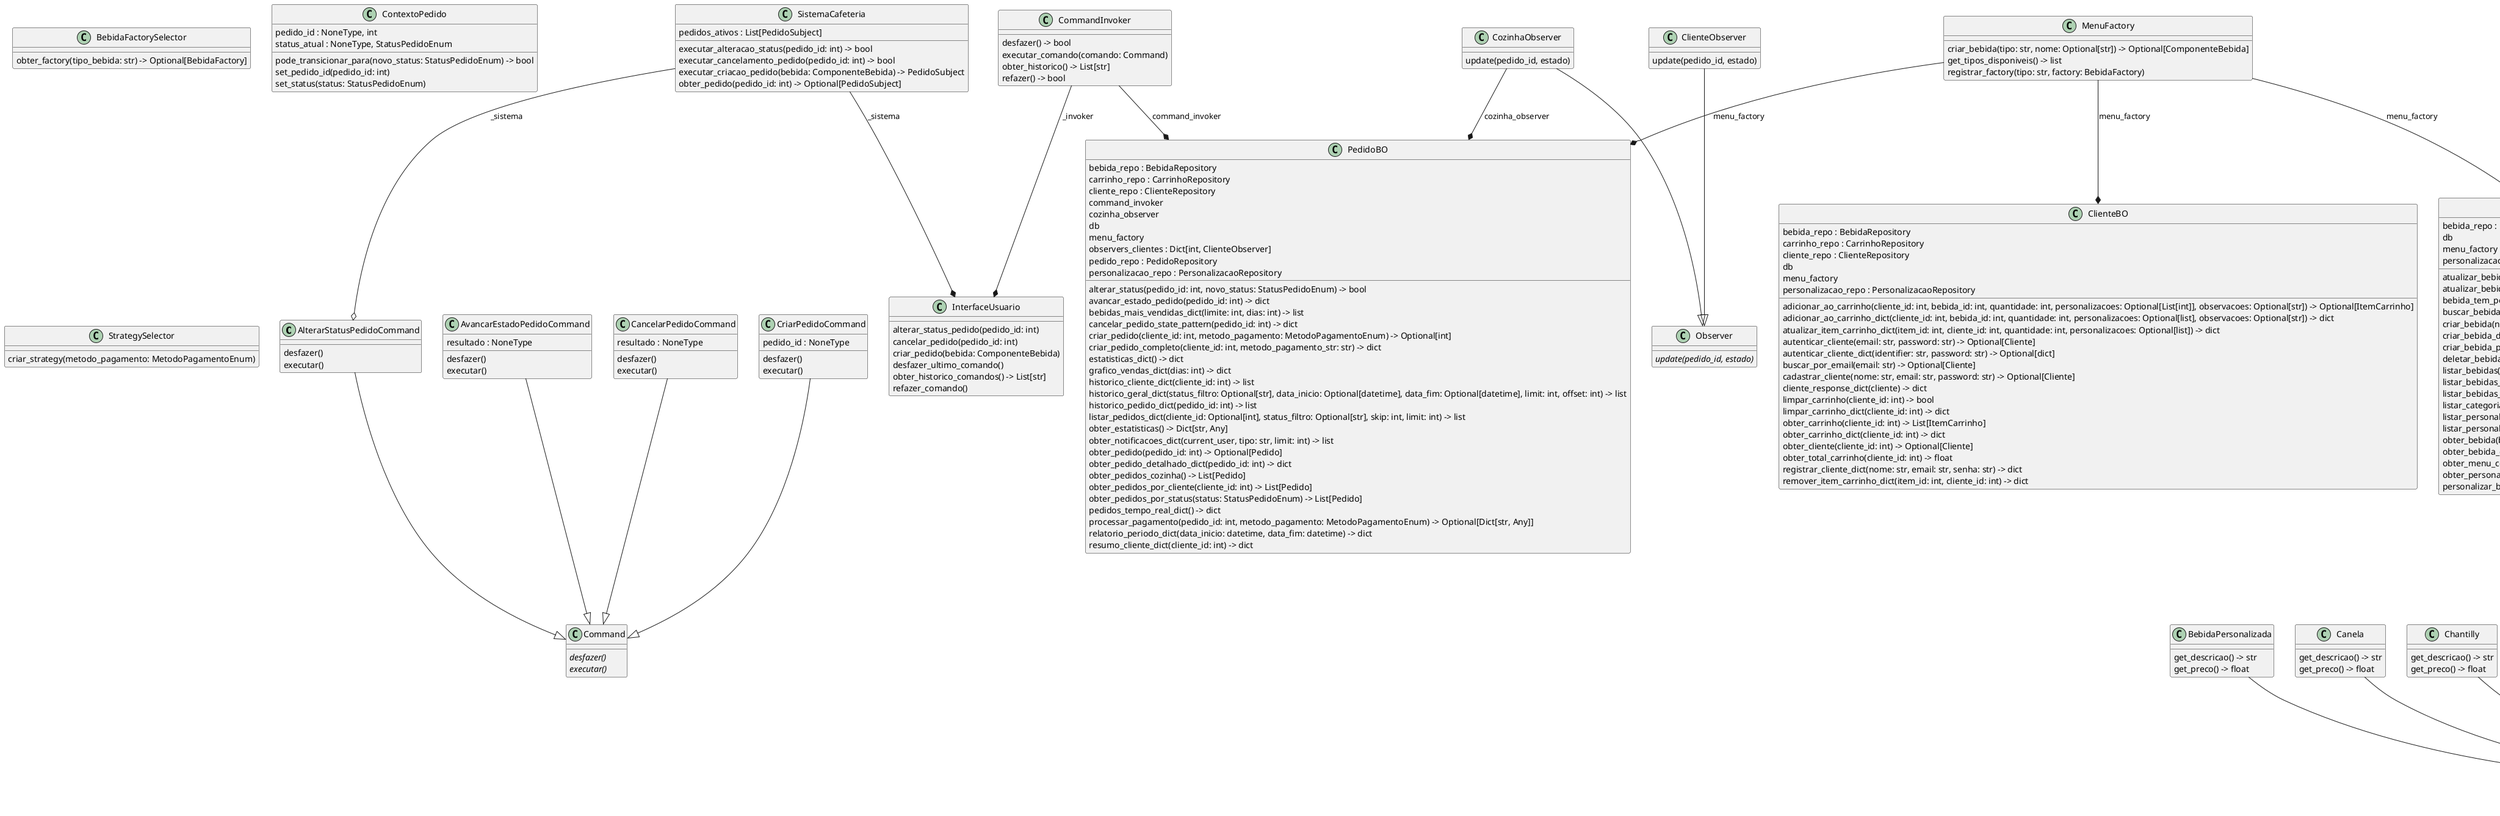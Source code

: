 @startuml classes_MeuProjeto
set namespaceSeparator none
class "AlterarStatusPedidoCommand" as patterns.command.AlterarStatusPedidoCommand {
  desfazer()
  executar()
}
class "AvancarEstadoPedidoCommand" as patterns.command.AvancarEstadoPedidoCommand {
  resultado : NoneType
  desfazer()
  executar()
}
class "BebidaBase" as patterns.decorator.BebidaBase {
  get_descricao() -> str
  get_nome() -> str
  get_preco() -> float
  get_tipo() -> str
}
class "BebidaDecorator" as patterns.decorator.BebidaDecorator {
  get_descricao() -> str
  get_preco() -> float
  get_tipo() -> str
}
class "BebidaFactory" as patterns.factory.BebidaFactory {
  {abstract}criar_bebida() -> ComponenteBebida
}
class "BebidaFactorySelector" as patterns.factory.BebidaFactorySelector {
  obter_factory(tipo_bebida: str) -> Optional[BebidaFactory]
}
class "BebidaPersonalizada" as patterns.decorator.BebidaPersonalizada {
  get_descricao() -> str
  get_preco() -> float
}
class "Cafe" as patterns.decorator.Cafe {
}
class "CafeFactory" as patterns.factory.CafeFactory {
  criar_bebida() -> ComponenteBebida
}
class "CanceladoState" as patterns.state.CanceladoState {
  pode_cancelar()
  {abstract}proximo_estado(pedido)
}
class "CancelarPedidoCommand" as patterns.command.CancelarPedidoCommand {
  resultado : NoneType
  desfazer()
  executar()
}
class "Canela" as patterns.decorator.Canela {
  get_descricao() -> str
  get_preco() -> float
}
class "Cha" as patterns.decorator.Cha {
}
class "ChaFactory" as patterns.factory.ChaFactory {
  criar_bebida() -> ComponenteBebida
}
class "Chantilly" as patterns.decorator.Chantilly {
  get_descricao() -> str
  get_preco() -> float
}
class "Chocolate" as patterns.decorator.Chocolate {
}
class "ChocolateExtra" as patterns.decorator.ChocolateExtra {
  get_descricao() -> str
  get_preco() -> float
}
class "ChocolateFactory" as patterns.factory.ChocolateFactory {
  criar_bebida() -> ComponenteBebida
}
class "ClienteBO" as patterns.business_object.ClienteBO {
  bebida_repo : BebidaRepository
  carrinho_repo : CarrinhoRepository
  cliente_repo : ClienteRepository
  db
  menu_factory
  personalizacao_repo : PersonalizacaoRepository
  adicionar_ao_carrinho(cliente_id: int, bebida_id: int, quantidade: int, personalizacoes: Optional[List[int]], observacoes: Optional[str]) -> Optional[ItemCarrinho]
  adicionar_ao_carrinho_dict(cliente_id: int, bebida_id: int, quantidade: int, personalizacoes: Optional[list], observacoes: Optional[str]) -> dict
  atualizar_item_carrinho_dict(item_id: int, cliente_id: int, quantidade: int, personalizacoes: Optional[list]) -> dict
  autenticar_cliente(email: str, password: str) -> Optional[Cliente]
  autenticar_cliente_dict(identifier: str, password: str) -> Optional[dict]
  buscar_por_email(email: str) -> Optional[Cliente]
  cadastrar_cliente(nome: str, email: str, password: str) -> Optional[Cliente]
  cliente_response_dict(cliente) -> dict
  limpar_carrinho(cliente_id: int) -> bool
  limpar_carrinho_dict(cliente_id: int) -> dict
  obter_carrinho(cliente_id: int) -> List[ItemCarrinho]
  obter_carrinho_dict(cliente_id: int) -> dict
  obter_cliente(cliente_id: int) -> Optional[Cliente]
  obter_total_carrinho(cliente_id: int) -> float
  registrar_cliente_dict(nome: str, email: str, senha: str) -> dict
  remover_item_carrinho_dict(item_id: int, cliente_id: int) -> dict
}
class "ClienteObserver" as patterns.observer.ClienteObserver {
  update(pedido_id, estado)
}
class "Command" as patterns.command.Command {
  {abstract}desfazer()
  {abstract}executar()
}
class "CommandInvoker" as patterns.command.CommandInvoker {
  desfazer() -> bool
  executar_comando(comando: Command)
  obter_historico() -> List[str]
  refazer() -> bool
}
class "ComponenteBebida" as patterns.decorator.ComponenteBebida {
  {abstract}get_descricao() -> str
  {abstract}get_preco() -> float
  {abstract}get_tipo() -> str
}
class "ContextoPagamento" as patterns.strategy.ContextoPagamento {
  calcular_total(valor_original: float) -> float
  get_descricao_desconto() -> str
  set_strategy(strategy: DescontoStrategy)
}
class "ContextoPedido" as patterns.business_object.ContextoPedido {
  pedido_id : NoneType, int
  status_atual : NoneType, StatusPedidoEnum
  pode_transicionar_para(novo_status: StatusPedidoEnum) -> bool
  set_pedido_id(pedido_id: int)
  set_status(status: StatusPedidoEnum)
}
class "CozinhaObserver" as patterns.observer.CozinhaObserver {
  update(pedido_id, estado)
}
class "CriarPedidoCommand" as patterns.command.CriarPedidoCommand {
  pedido_id : NoneType
  desfazer()
  executar()
}
class "DescontoFidelidade" as patterns.strategy.DescontoFidelidade {
  calcular_desconto(valor: float) -> float
  get_descricao() -> str
}
class "DescontoPix" as patterns.strategy.DescontoPix {
  calcular_desconto(valor: float) -> float
  get_descricao() -> str
}
class "DescontoStrategy" as patterns.strategy.DescontoStrategy {
  {abstract}calcular_desconto(valor: float) -> float
  {abstract}get_descricao() -> str
}
class "EmPreparoState" as patterns.state.EmPreparoState {
  pode_cancelar()
  proximo_estado(pedido)
}
class "EntregueState" as patterns.state.EntregueState {
  pode_cancelar()
  {abstract}proximo_estado(pedido)
}
class "EstadoPedido" as patterns.state.EstadoPedido {
  {abstract}pode_cancelar()
  {abstract}proximo_estado(pedido)
}
class "InterfaceUsuario" as patterns.command.InterfaceUsuario {
  alterar_status_pedido(pedido_id: int)
  cancelar_pedido(pedido_id: int)
  criar_pedido(bebida: ComponenteBebida)
  desfazer_ultimo_comando()
  obter_historico_comandos() -> List[str]
  refazer_comando()
}
class "LeiteDeAveia" as patterns.decorator.LeiteDeAveia {
  get_descricao() -> str
  get_preco() -> float
}
class "LeiteDesnatado" as patterns.decorator.LeiteDesnatado {
  get_descricao() -> str
  get_preco() -> float
}
class "MenuFactory" as patterns.factory.MenuFactory {
  criar_bebida(tipo: str, nome: Optional[str]) -> Optional[ComponenteBebida]
  get_tipos_disponiveis() -> list
  registrar_factory(tipo: str, factory: BebidaFactory)
}
class "Observer" as patterns.observer.Observer {
  {abstract}update(pedido_id, estado)
}
class "Pedido" as patterns.state.Pedido {
  estado
  pedido_id
  avancar_estado()
  cancelar_pedido()
  get_estado()
  get_estado_display()
  pode_ser_cancelado()
}
class "PedidoBO" as patterns.business_object.PedidoBO {
  bebida_repo : BebidaRepository
  carrinho_repo : CarrinhoRepository
  cliente_repo : ClienteRepository
  command_invoker
  cozinha_observer
  db
  menu_factory
  observers_clientes : Dict[int, ClienteObserver]
  pedido_repo : PedidoRepository
  personalizacao_repo : PersonalizacaoRepository
  alterar_status(pedido_id: int, novo_status: StatusPedidoEnum) -> bool
  avancar_estado_pedido(pedido_id: int) -> dict
  bebidas_mais_vendidas_dict(limite: int, dias: int) -> list
  cancelar_pedido_state_pattern(pedido_id: int) -> dict
  criar_pedido(cliente_id: int, metodo_pagamento: MetodoPagamentoEnum) -> Optional[int]
  criar_pedido_completo(cliente_id: int, metodo_pagamento_str: str) -> dict
  estatisticas_dict() -> dict
  grafico_vendas_dict(dias: int) -> dict
  historico_cliente_dict(cliente_id: int) -> list
  historico_geral_dict(status_filtro: Optional[str], data_inicio: Optional[datetime], data_fim: Optional[datetime], limit: int, offset: int) -> list
  historico_pedido_dict(pedido_id: int) -> list
  listar_pedidos_dict(cliente_id: Optional[int], status_filtro: Optional[str], skip: int, limit: int) -> list
  obter_estatisticas() -> Dict[str, Any]
  obter_notificacoes_dict(current_user, tipo: str, limit: int) -> list
  obter_pedido(pedido_id: int) -> Optional[Pedido]
  obter_pedido_detalhado_dict(pedido_id: int) -> dict
  obter_pedidos_cozinha() -> List[Pedido]
  obter_pedidos_por_cliente(cliente_id: int) -> List[Pedido]
  obter_pedidos_por_status(status: StatusPedidoEnum) -> List[Pedido]
  pedidos_tempo_real_dict() -> dict
  processar_pagamento(pedido_id: int, metodo_pagamento: MetodoPagamentoEnum) -> Optional[Dict[str, Any]]
  relatorio_periodo_dict(data_inicio: datetime, data_fim: datetime) -> dict
  resumo_cliente_dict(cliente_id: int) -> dict
}
class "PedidoSubject" as patterns.observer.PedidoSubject {
  pedido
  adicionar_observer(observer)
  avancar_estado()
  notificar_observers()
  remover_observer(observer)
  set_status(status)
}
class "PendenteState" as patterns.state.PendenteState {
  pode_cancelar()
  proximo_estado(pedido)
}
class "ProdutoBO" as patterns.business_object.ProdutoBO {
  bebida_repo : BebidaRepository
  db
  menu_factory
  personalizacao_repo : PersonalizacaoRepository
  atualizar_bebida(bebida_id: int, dados_atualizacao: Dict[str, Any]) -> Optional[Bebida]
  atualizar_bebida_dict(bebida_id: int, dados_atualizacao: Dict[str, Any]) -> dict
  bebida_tem_pedidos(bebida_id: int) -> bool
  buscar_bebidas(query: str) -> List[Bebida]
  criar_bebida(nome: str, preco_base: float, tipo: TipoBebidasEnum, descricao: Optional[str], disponivel: bool) -> Bebida
  criar_bebida_dict(nome: str, preco_base: float, tipo: TipoBebidasEnum, descricao: Optional[str], disponivel: bool) -> dict
  criar_bebida_personalizada(tipo_bebida: str, nome_bebida: str, personalizacoes_ids: List[int]) -> Optional[ComponenteBebida]
  deletar_bebida(bebida_id: int) -> bool
  listar_bebidas() -> List[Bebida]
  listar_bebidas_dict(tipo: Optional[str], disponivel: Optional[bool]) -> list
  listar_bebidas_por_tipo(tipo: TipoBebidasEnum) -> List[Bebida]
  listar_categorias_personalizacao_dict() -> dict
  listar_personalizacoes_bebida_dict(bebida_id: int) -> list
  listar_personalizacoes_dict(categoria: Optional[str]) -> list
  obter_bebida(bebida_id: int) -> Optional[Bebida]
  obter_bebida_dict(bebida_id: int) -> dict
  obter_menu_completo_dict() -> dict
  obter_personalizacoes(bebida_id: int) -> List
  personalizar_bebida_dict(bebida_id: int, personalizacoes_ids: list) -> dict
}
class "ProntoState" as patterns.state.ProntoState {
  pode_cancelar()
  proximo_estado(pedido)
}
class "RecebidoState" as patterns.state.RecebidoState {
  pode_cancelar()
  proximo_estado(pedido)
}
class "SemAcucar" as patterns.decorator.SemAcucar {
  get_descricao() -> str
  get_preco() -> float
}
class "SemDesconto" as patterns.strategy.SemDesconto {
  calcular_desconto(valor: float) -> float
  get_descricao() -> str
}
class "SistemaCafeteria" as patterns.command.SistemaCafeteria {
  pedidos_ativos : List[PedidoSubject]
  executar_alteracao_status(pedido_id: int) -> bool
  executar_cancelamento_pedido(pedido_id: int) -> bool
  executar_criacao_pedido(bebida: ComponenteBebida) -> PedidoSubject
  obter_pedido(pedido_id: int) -> Optional[PedidoSubject]
}
class "StrategySelector" as patterns.business_object.StrategySelector {
  criar_strategy(metodo_pagamento: MetodoPagamentoEnum)
}
class "Suco" as patterns.decorator.Suco {
}
class "SucoFactory" as patterns.factory.SucoFactory {
  criar_bebida() -> ComponenteBebida
}
patterns.command.AlterarStatusPedidoCommand --|> patterns.command.Command
patterns.command.AvancarEstadoPedidoCommand --|> patterns.command.Command
patterns.command.CancelarPedidoCommand --|> patterns.command.Command
patterns.command.CriarPedidoCommand --|> patterns.command.Command
patterns.decorator.BebidaBase --|> patterns.decorator.ComponenteBebida
patterns.decorator.BebidaDecorator --|> patterns.decorator.ComponenteBebida
patterns.decorator.BebidaPersonalizada --|> patterns.decorator.BebidaDecorator
patterns.decorator.Cafe --|> patterns.decorator.BebidaBase
patterns.decorator.Canela --|> patterns.decorator.BebidaDecorator
patterns.decorator.Cha --|> patterns.decorator.BebidaBase
patterns.decorator.Chantilly --|> patterns.decorator.BebidaDecorator
patterns.decorator.Chocolate --|> patterns.decorator.BebidaBase
patterns.decorator.ChocolateExtra --|> patterns.decorator.BebidaDecorator
patterns.decorator.LeiteDeAveia --|> patterns.decorator.BebidaDecorator
patterns.decorator.LeiteDesnatado --|> patterns.decorator.BebidaDecorator
patterns.decorator.SemAcucar --|> patterns.decorator.BebidaDecorator
patterns.decorator.Suco --|> patterns.decorator.BebidaBase
patterns.factory.CafeFactory --|> patterns.factory.BebidaFactory
patterns.factory.ChaFactory --|> patterns.factory.BebidaFactory
patterns.factory.ChocolateFactory --|> patterns.factory.BebidaFactory
patterns.factory.SucoFactory --|> patterns.factory.BebidaFactory
patterns.observer.ClienteObserver --|> patterns.observer.Observer
patterns.observer.CozinhaObserver --|> patterns.observer.Observer
patterns.state.CanceladoState --|> patterns.state.EstadoPedido
patterns.state.EmPreparoState --|> patterns.state.EstadoPedido
patterns.state.EntregueState --|> patterns.state.EstadoPedido
patterns.state.PendenteState --|> patterns.state.EstadoPedido
patterns.state.ProntoState --|> patterns.state.EstadoPedido
patterns.state.RecebidoState --|> patterns.state.EstadoPedido
patterns.strategy.DescontoFidelidade --|> patterns.strategy.DescontoStrategy
patterns.strategy.DescontoPix --|> patterns.strategy.DescontoStrategy
patterns.strategy.SemDesconto --|> patterns.strategy.DescontoStrategy
patterns.command.CommandInvoker --* patterns.business_object.PedidoBO : command_invoker
patterns.command.CommandInvoker --* patterns.command.InterfaceUsuario : _invoker
patterns.command.SistemaCafeteria --* patterns.command.InterfaceUsuario : _sistema
patterns.factory.MenuFactory --* patterns.business_object.ClienteBO : menu_factory
patterns.factory.MenuFactory --* patterns.business_object.PedidoBO : menu_factory
patterns.factory.MenuFactory --* patterns.business_object.ProdutoBO : menu_factory
patterns.observer.CozinhaObserver --* patterns.business_object.PedidoBO : cozinha_observer
patterns.state.CanceladoState --* patterns.state.Pedido : estado
patterns.state.Pedido --* patterns.observer.PedidoSubject : pedido
patterns.command.SistemaCafeteria --o patterns.command.AlterarStatusPedidoCommand : _sistema
patterns.decorator.ComponenteBebida --o patterns.decorator.BebidaDecorator : _bebida
patterns.strategy.DescontoStrategy --o patterns.strategy.ContextoPagamento : _strategy
@enduml
